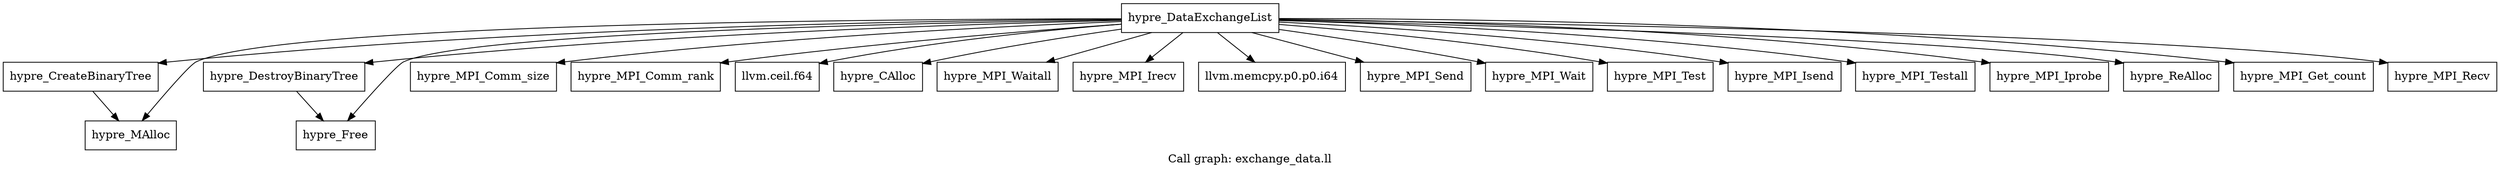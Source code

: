 digraph "Call graph: exchange_data.ll" {
	label="Call graph: exchange_data.ll";

	Node0x55ab8df77b10 [shape=record,label="{hypre_CreateBinaryTree}"];
	Node0x55ab8df77b10 -> Node0x55ab8df7c3a0;
	Node0x55ab8df7c3a0 [shape=record,label="{hypre_MAlloc}"];
	Node0x55ab8df7f2a0 [shape=record,label="{hypre_DestroyBinaryTree}"];
	Node0x55ab8df7f2a0 -> Node0x55ab8df7fa20;
	Node0x55ab8df7fa20 [shape=record,label="{hypre_Free}"];
	Node0x55ab8df83630 [shape=record,label="{hypre_DataExchangeList}"];
	Node0x55ab8df83630 -> Node0x55ab8dfb0e70;
	Node0x55ab8df83630 -> Node0x55ab8dfb0f20;
	Node0x55ab8df83630 -> Node0x55ab8df84f00;
	Node0x55ab8df83630 -> Node0x55ab8df88630;
	Node0x55ab8df83630 -> Node0x55ab8df7c3a0;
	Node0x55ab8df83630 -> Node0x55ab8df7f2a0;
	Node0x55ab8df83630 -> Node0x55ab8df7fa20;
	Node0x55ab8df83630 -> Node0x55ab8df959b0;
	Node0x55ab8df83630 -> Node0x55ab8df88f40;
	Node0x55ab8df83630 -> Node0x55ab8df91ac0;
	Node0x55ab8df83630 -> Node0x55ab8df92a00;
	Node0x55ab8df83630 -> Node0x55ab8df95250;
	Node0x55ab8df83630 -> Node0x55ab8df95000;
	Node0x55ab8df83630 -> Node0x55ab8df8a290;
	Node0x55ab8df83630 -> Node0x55ab8df77b10;
	Node0x55ab8df83630 -> Node0x55ab8df94140;
	Node0x55ab8df83630 -> Node0x55ab8df8c1a0;
	Node0x55ab8df83630 -> Node0x55ab8df8f740;
	Node0x55ab8df83630 -> Node0x55ab8df8e340;
	Node0x55ab8df83630 -> Node0x55ab8df909d0;
	Node0x55ab8dfb0e70 [shape=record,label="{hypre_MPI_Comm_size}"];
	Node0x55ab8dfb0f20 [shape=record,label="{hypre_MPI_Comm_rank}"];
	Node0x55ab8df84f00 [shape=record,label="{llvm.ceil.f64}"];
	Node0x55ab8df88630 [shape=record,label="{hypre_CAlloc}"];
	Node0x55ab8df88f40 [shape=record,label="{hypre_MPI_Irecv}"];
	Node0x55ab8df8a290 [shape=record,label="{hypre_MPI_Isend}"];
	Node0x55ab8df8c1a0 [shape=record,label="{hypre_MPI_Iprobe}"];
	Node0x55ab8df8e340 [shape=record,label="{hypre_MPI_Get_count}"];
	Node0x55ab8df8f740 [shape=record,label="{hypre_ReAlloc}"];
	Node0x55ab8df909d0 [shape=record,label="{hypre_MPI_Recv}"];
	Node0x55ab8df91ac0 [shape=record,label="{llvm.memcpy.p0.p0.i64}"];
	Node0x55ab8df92a00 [shape=record,label="{hypre_MPI_Send}"];
	Node0x55ab8df94140 [shape=record,label="{hypre_MPI_Testall}"];
	Node0x55ab8df95000 [shape=record,label="{hypre_MPI_Test}"];
	Node0x55ab8df95250 [shape=record,label="{hypre_MPI_Wait}"];
	Node0x55ab8df959b0 [shape=record,label="{hypre_MPI_Waitall}"];
}
